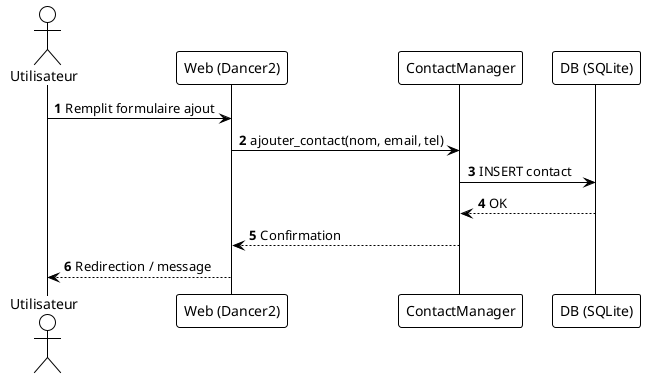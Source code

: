 @startuml
!theme plain
autonumber
actor Utilisateur
participant "Web (Dancer2)" as Web
participant "ContactManager" as CM
participant "DB (SQLite)" as DB
Utilisateur -> Web : Remplit formulaire ajout
Web -> CM : ajouter_contact(nom, email, tel)
CM -> DB : INSERT contact
DB --> CM : OK
CM --> Web : Confirmation
Web --> Utilisateur : Redirection / message
@enduml

